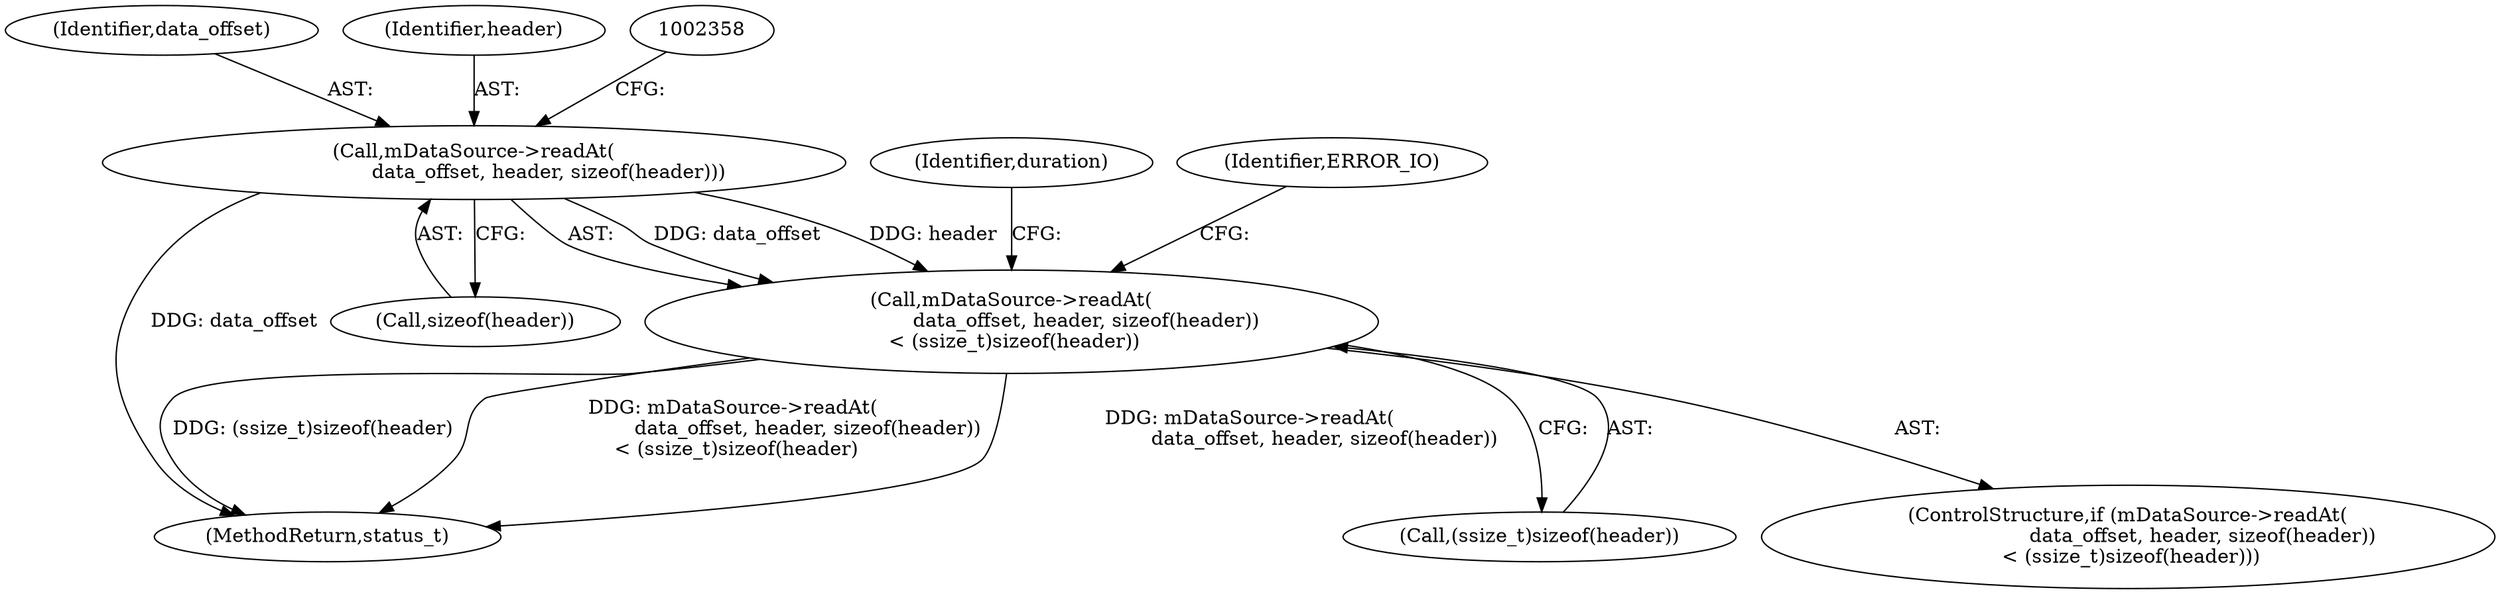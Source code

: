 digraph "0_Android_2674a7218eaa3c87f2ee26d26da5b9170e10f859@API" {
"1002352" [label="(Call,mDataSource->readAt(\n                        data_offset, header, sizeof(header)))"];
"1002351" [label="(Call,mDataSource->readAt(\n                        data_offset, header, sizeof(header))\n < (ssize_t)sizeof(header))"];
"1002351" [label="(Call,mDataSource->readAt(\n                        data_offset, header, sizeof(header))\n < (ssize_t)sizeof(header))"];
"1002355" [label="(Call,sizeof(header))"];
"1002367" [label="(Identifier,duration)"];
"1002353" [label="(Identifier,data_offset)"];
"1002357" [label="(Call,(ssize_t)sizeof(header))"];
"1002927" [label="(MethodReturn,status_t)"];
"1002363" [label="(Identifier,ERROR_IO)"];
"1002352" [label="(Call,mDataSource->readAt(\n                        data_offset, header, sizeof(header)))"];
"1002354" [label="(Identifier,header)"];
"1002350" [label="(ControlStructure,if (mDataSource->readAt(\n                        data_offset, header, sizeof(header))\n < (ssize_t)sizeof(header)))"];
"1002352" -> "1002351"  [label="AST: "];
"1002352" -> "1002355"  [label="CFG: "];
"1002353" -> "1002352"  [label="AST: "];
"1002354" -> "1002352"  [label="AST: "];
"1002355" -> "1002352"  [label="AST: "];
"1002358" -> "1002352"  [label="CFG: "];
"1002352" -> "1002927"  [label="DDG: data_offset"];
"1002352" -> "1002351"  [label="DDG: data_offset"];
"1002352" -> "1002351"  [label="DDG: header"];
"1002351" -> "1002350"  [label="AST: "];
"1002351" -> "1002357"  [label="CFG: "];
"1002357" -> "1002351"  [label="AST: "];
"1002363" -> "1002351"  [label="CFG: "];
"1002367" -> "1002351"  [label="CFG: "];
"1002351" -> "1002927"  [label="DDG: (ssize_t)sizeof(header)"];
"1002351" -> "1002927"  [label="DDG: mDataSource->readAt(\n                        data_offset, header, sizeof(header))\n < (ssize_t)sizeof(header)"];
"1002351" -> "1002927"  [label="DDG: mDataSource->readAt(\n                        data_offset, header, sizeof(header))"];
}
